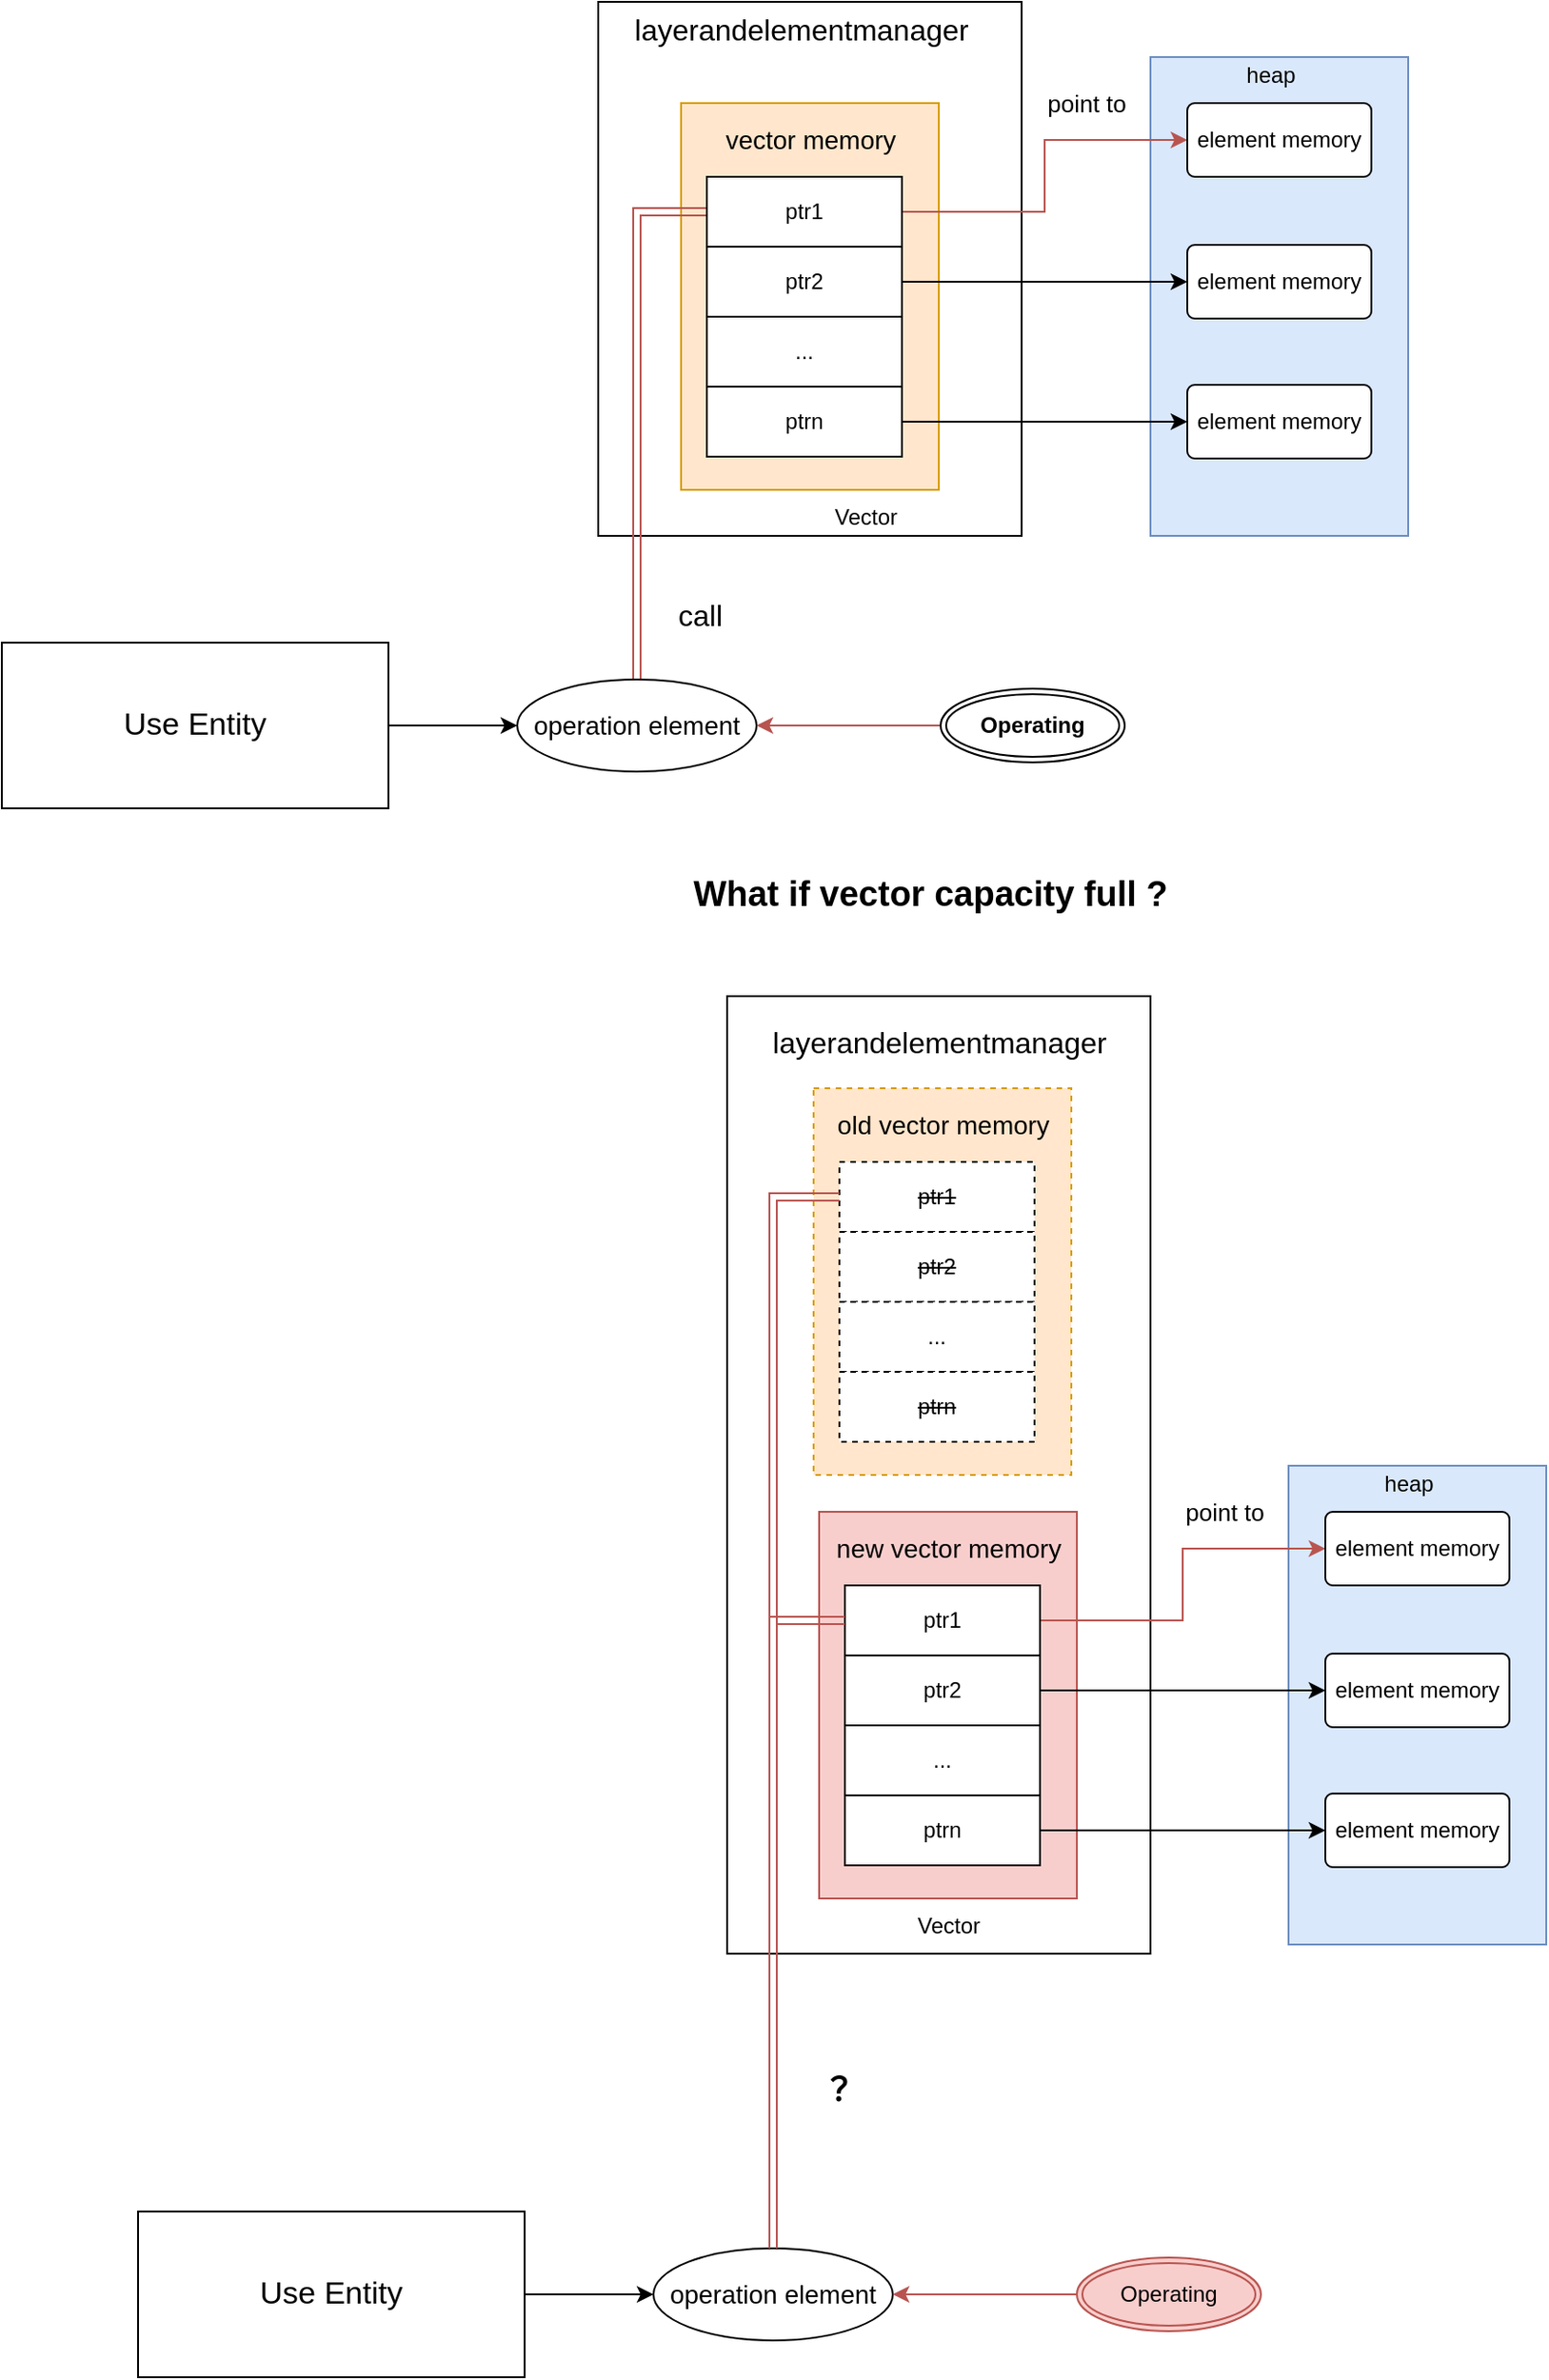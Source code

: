 <mxfile version="24.7.7">
  <diagram name="第 1 页" id="Ks2vNZVqEzAdOs3WgrEU">
    <mxGraphModel dx="2198" dy="786" grid="1" gridSize="10" guides="1" tooltips="1" connect="1" arrows="1" fold="1" page="1" pageScale="1" pageWidth="827" pageHeight="1169" math="0" shadow="0">
      <root>
        <mxCell id="0" />
        <mxCell id="1" parent="0" />
        <mxCell id="r0TrouKlHz-d5kefhsSM-1" value="" style="rounded=0;whiteSpace=wrap;html=1;fontSize=16;" vertex="1" parent="1">
          <mxGeometry x="250" y="100" width="230" height="290" as="geometry" />
        </mxCell>
        <mxCell id="r0TrouKlHz-d5kefhsSM-85" value="" style="rounded=0;whiteSpace=wrap;html=1;fillColor=#dae8fc;strokeColor=#6c8ebf;" vertex="1" parent="1">
          <mxGeometry x="550" y="130" width="140" height="260" as="geometry" />
        </mxCell>
        <mxCell id="r0TrouKlHz-d5kefhsSM-19" value="" style="rounded=0;whiteSpace=wrap;html=1;fillColor=#ffe6cc;strokeColor=#d79b00;" vertex="1" parent="1">
          <mxGeometry x="295" y="155" width="140" height="210" as="geometry" />
        </mxCell>
        <mxCell id="r0TrouKlHz-d5kefhsSM-14" style="edgeStyle=orthogonalEdgeStyle;rounded=0;orthogonalLoop=1;jettySize=auto;html=1;exitX=1;exitY=0.5;exitDx=0;exitDy=0;entryX=0;entryY=0.5;entryDx=0;entryDy=0;fillColor=#f8cecc;strokeColor=#b85450;" edge="1" parent="1" source="r0TrouKlHz-d5kefhsSM-81" target="r0TrouKlHz-d5kefhsSM-13">
          <mxGeometry relative="1" as="geometry">
            <mxPoint x="490" y="215" as="sourcePoint" />
          </mxGeometry>
        </mxCell>
        <mxCell id="r0TrouKlHz-d5kefhsSM-17" style="edgeStyle=orthogonalEdgeStyle;rounded=0;orthogonalLoop=1;jettySize=auto;html=1;exitX=1;exitY=0.5;exitDx=0;exitDy=0;entryX=0;entryY=0.5;entryDx=0;entryDy=0;" edge="1" parent="1" source="r0TrouKlHz-d5kefhsSM-82" target="r0TrouKlHz-d5kefhsSM-15">
          <mxGeometry relative="1" as="geometry">
            <mxPoint x="490" y="275" as="sourcePoint" />
          </mxGeometry>
        </mxCell>
        <mxCell id="r0TrouKlHz-d5kefhsSM-18" style="edgeStyle=orthogonalEdgeStyle;rounded=0;orthogonalLoop=1;jettySize=auto;html=1;exitX=1;exitY=0.5;exitDx=0;exitDy=0;entryX=0;entryY=0.5;entryDx=0;entryDy=0;" edge="1" parent="1" source="r0TrouKlHz-d5kefhsSM-84" target="r0TrouKlHz-d5kefhsSM-16">
          <mxGeometry relative="1" as="geometry">
            <mxPoint x="490" y="335" as="sourcePoint" />
          </mxGeometry>
        </mxCell>
        <mxCell id="r0TrouKlHz-d5kefhsSM-13" value="element memory" style="rounded=1;arcSize=10;whiteSpace=wrap;html=1;align=center;" vertex="1" parent="1">
          <mxGeometry x="570" y="155" width="100" height="40" as="geometry" />
        </mxCell>
        <mxCell id="r0TrouKlHz-d5kefhsSM-15" value="element memory" style="rounded=1;arcSize=10;whiteSpace=wrap;html=1;align=center;" vertex="1" parent="1">
          <mxGeometry x="570" y="232" width="100" height="40" as="geometry" />
        </mxCell>
        <mxCell id="r0TrouKlHz-d5kefhsSM-16" value="element memory" style="rounded=1;arcSize=10;whiteSpace=wrap;html=1;align=center;" vertex="1" parent="1">
          <mxGeometry x="570" y="308" width="100" height="40" as="geometry" />
        </mxCell>
        <mxCell id="r0TrouKlHz-d5kefhsSM-20" value="vector memory" style="text;html=1;align=center;verticalAlign=middle;resizable=0;points=[];autosize=1;strokeColor=none;fillColor=none;fontSize=14;" vertex="1" parent="1">
          <mxGeometry x="305" y="160" width="120" height="30" as="geometry" />
        </mxCell>
        <mxCell id="r0TrouKlHz-d5kefhsSM-21" value="point to" style="text;html=1;align=center;verticalAlign=middle;resizable=0;points=[];autosize=1;strokeColor=none;fillColor=none;fontSize=13;" vertex="1" parent="1">
          <mxGeometry x="480" y="140" width="70" height="30" as="geometry" />
        </mxCell>
        <mxCell id="r0TrouKlHz-d5kefhsSM-30" style="edgeStyle=orthogonalEdgeStyle;rounded=0;orthogonalLoop=1;jettySize=auto;html=1;exitX=1;exitY=0.5;exitDx=0;exitDy=0;entryX=0;entryY=0.5;entryDx=0;entryDy=0;" edge="1" parent="1" source="r0TrouKlHz-d5kefhsSM-23" target="r0TrouKlHz-d5kefhsSM-29">
          <mxGeometry relative="1" as="geometry" />
        </mxCell>
        <mxCell id="r0TrouKlHz-d5kefhsSM-23" value="Use Entity" style="whiteSpace=wrap;html=1;align=center;fontSize=17;" vertex="1" parent="1">
          <mxGeometry x="-74" y="448" width="210" height="90" as="geometry" />
        </mxCell>
        <mxCell id="r0TrouKlHz-d5kefhsSM-28" value="&lt;b&gt;What if vector capacity full ?&lt;/b&gt;" style="text;html=1;align=center;verticalAlign=middle;resizable=0;points=[];autosize=1;strokeColor=none;fillColor=none;fontSize=19;" vertex="1" parent="1">
          <mxGeometry x="290" y="565" width="280" height="40" as="geometry" />
        </mxCell>
        <mxCell id="r0TrouKlHz-d5kefhsSM-91" style="edgeStyle=orthogonalEdgeStyle;rounded=0;orthogonalLoop=1;jettySize=auto;html=1;exitX=0.5;exitY=0;exitDx=0;exitDy=0;entryX=0;entryY=0.5;entryDx=0;entryDy=0;fillColor=#f8cecc;strokeColor=#b85450;shape=link;" edge="1" parent="1" source="r0TrouKlHz-d5kefhsSM-29" target="r0TrouKlHz-d5kefhsSM-81">
          <mxGeometry relative="1" as="geometry" />
        </mxCell>
        <mxCell id="r0TrouKlHz-d5kefhsSM-29" value="operation element" style="ellipse;whiteSpace=wrap;html=1;align=center;fontSize=14;" vertex="1" parent="1">
          <mxGeometry x="206" y="468" width="130" height="50" as="geometry" />
        </mxCell>
        <mxCell id="r0TrouKlHz-d5kefhsSM-78" style="edgeStyle=orthogonalEdgeStyle;rounded=0;orthogonalLoop=1;jettySize=auto;html=1;exitX=0;exitY=0.5;exitDx=0;exitDy=0;entryX=1;entryY=0.5;entryDx=0;entryDy=0;fillColor=#f8cecc;strokeColor=#b85450;" edge="1" parent="1" source="r0TrouKlHz-d5kefhsSM-31" target="r0TrouKlHz-d5kefhsSM-29">
          <mxGeometry relative="1" as="geometry" />
        </mxCell>
        <mxCell id="r0TrouKlHz-d5kefhsSM-31" value="&lt;span&gt;Operating&lt;/span&gt;" style="ellipse;shape=doubleEllipse;margin=3;whiteSpace=wrap;html=1;align=center;fontStyle=1" vertex="1" parent="1">
          <mxGeometry x="436" y="473" width="100" height="40" as="geometry" />
        </mxCell>
        <mxCell id="r0TrouKlHz-d5kefhsSM-53" style="edgeStyle=orthogonalEdgeStyle;rounded=0;orthogonalLoop=1;jettySize=auto;html=1;exitX=1;exitY=0.5;exitDx=0;exitDy=0;entryX=0;entryY=0.5;entryDx=0;entryDy=0;" edge="1" parent="1" source="r0TrouKlHz-d5kefhsSM-54" target="r0TrouKlHz-d5kefhsSM-56">
          <mxGeometry relative="1" as="geometry" />
        </mxCell>
        <mxCell id="r0TrouKlHz-d5kefhsSM-54" value="Use Entity" style="whiteSpace=wrap;html=1;align=center;fontSize=17;" vertex="1" parent="1">
          <mxGeometry y="1300" width="210" height="90" as="geometry" />
        </mxCell>
        <mxCell id="r0TrouKlHz-d5kefhsSM-56" value="operation element" style="ellipse;whiteSpace=wrap;html=1;align=center;fontSize=14;" vertex="1" parent="1">
          <mxGeometry x="280" y="1320" width="130" height="50" as="geometry" />
        </mxCell>
        <mxCell id="r0TrouKlHz-d5kefhsSM-79" style="edgeStyle=orthogonalEdgeStyle;rounded=0;orthogonalLoop=1;jettySize=auto;html=1;exitX=0;exitY=0.5;exitDx=0;exitDy=0;entryX=1;entryY=0.5;entryDx=0;entryDy=0;fillColor=#f8cecc;strokeColor=#b85450;" edge="1" parent="1" source="r0TrouKlHz-d5kefhsSM-57" target="r0TrouKlHz-d5kefhsSM-56">
          <mxGeometry relative="1" as="geometry" />
        </mxCell>
        <mxCell id="r0TrouKlHz-d5kefhsSM-57" value="Operating" style="ellipse;shape=doubleEllipse;margin=3;whiteSpace=wrap;html=1;align=center;fillColor=#f8cecc;strokeColor=#b85450;" vertex="1" parent="1">
          <mxGeometry x="510" y="1325" width="100" height="40" as="geometry" />
        </mxCell>
        <mxCell id="r0TrouKlHz-d5kefhsSM-81" value="ptr1" style="rounded=0;whiteSpace=wrap;html=1;" vertex="1" parent="1">
          <mxGeometry x="309" y="195" width="106" height="38" as="geometry" />
        </mxCell>
        <mxCell id="r0TrouKlHz-d5kefhsSM-82" value="ptr2" style="rounded=0;whiteSpace=wrap;html=1;" vertex="1" parent="1">
          <mxGeometry x="309" y="233" width="106" height="38" as="geometry" />
        </mxCell>
        <mxCell id="r0TrouKlHz-d5kefhsSM-83" value="..." style="rounded=0;whiteSpace=wrap;html=1;" vertex="1" parent="1">
          <mxGeometry x="309" y="271" width="106" height="38" as="geometry" />
        </mxCell>
        <mxCell id="r0TrouKlHz-d5kefhsSM-84" value="ptrn" style="rounded=0;whiteSpace=wrap;html=1;" vertex="1" parent="1">
          <mxGeometry x="309" y="309" width="106" height="38" as="geometry" />
        </mxCell>
        <mxCell id="r0TrouKlHz-d5kefhsSM-86" value="heap" style="text;html=1;align=center;verticalAlign=middle;resizable=0;points=[];autosize=1;strokeColor=none;fillColor=none;" vertex="1" parent="1">
          <mxGeometry x="590" y="125" width="50" height="30" as="geometry" />
        </mxCell>
        <mxCell id="r0TrouKlHz-d5kefhsSM-87" value="Vector" style="text;html=1;align=center;verticalAlign=middle;resizable=0;points=[];autosize=1;strokeColor=none;fillColor=none;" vertex="1" parent="1">
          <mxGeometry x="365" y="365" width="60" height="30" as="geometry" />
        </mxCell>
        <mxCell id="r0TrouKlHz-d5kefhsSM-90" value="&lt;span style=&quot;font-size: 16px; text-wrap: wrap;&quot;&gt;layerandelementmanager&lt;/span&gt;" style="text;html=1;align=center;verticalAlign=middle;resizable=0;points=[];autosize=1;strokeColor=none;fillColor=none;" vertex="1" parent="1">
          <mxGeometry x="260" y="100" width="200" height="30" as="geometry" />
        </mxCell>
        <mxCell id="r0TrouKlHz-d5kefhsSM-92" value="call" style="text;html=1;align=center;verticalAlign=middle;resizable=0;points=[];autosize=1;strokeColor=none;fillColor=none;fontSize=16;" vertex="1" parent="1">
          <mxGeometry x="280" y="418" width="50" height="30" as="geometry" />
        </mxCell>
        <mxCell id="r0TrouKlHz-d5kefhsSM-93" value="" style="rounded=0;whiteSpace=wrap;html=1;fontSize=16;" vertex="1" parent="1">
          <mxGeometry x="320" y="640" width="230" height="520" as="geometry" />
        </mxCell>
        <mxCell id="r0TrouKlHz-d5kefhsSM-94" value="" style="rounded=0;whiteSpace=wrap;html=1;fillColor=#dae8fc;strokeColor=#6c8ebf;" vertex="1" parent="1">
          <mxGeometry x="625" y="895" width="140" height="260" as="geometry" />
        </mxCell>
        <mxCell id="r0TrouKlHz-d5kefhsSM-95" value="" style="rounded=0;whiteSpace=wrap;html=1;fillColor=#f8cecc;strokeColor=#b85450;" vertex="1" parent="1">
          <mxGeometry x="370" y="920" width="140" height="210" as="geometry" />
        </mxCell>
        <mxCell id="r0TrouKlHz-d5kefhsSM-96" style="edgeStyle=orthogonalEdgeStyle;rounded=0;orthogonalLoop=1;jettySize=auto;html=1;exitX=1;exitY=0.5;exitDx=0;exitDy=0;entryX=0;entryY=0.5;entryDx=0;entryDy=0;fillColor=#f8cecc;strokeColor=#b85450;" edge="1" parent="1" source="r0TrouKlHz-d5kefhsSM-104" target="r0TrouKlHz-d5kefhsSM-99">
          <mxGeometry relative="1" as="geometry">
            <mxPoint x="565" y="980" as="sourcePoint" />
          </mxGeometry>
        </mxCell>
        <mxCell id="r0TrouKlHz-d5kefhsSM-97" style="edgeStyle=orthogonalEdgeStyle;rounded=0;orthogonalLoop=1;jettySize=auto;html=1;exitX=1;exitY=0.5;exitDx=0;exitDy=0;entryX=0;entryY=0.5;entryDx=0;entryDy=0;" edge="1" parent="1" source="r0TrouKlHz-d5kefhsSM-105" target="r0TrouKlHz-d5kefhsSM-100">
          <mxGeometry relative="1" as="geometry">
            <mxPoint x="565" y="1040" as="sourcePoint" />
          </mxGeometry>
        </mxCell>
        <mxCell id="r0TrouKlHz-d5kefhsSM-98" style="edgeStyle=orthogonalEdgeStyle;rounded=0;orthogonalLoop=1;jettySize=auto;html=1;exitX=1;exitY=0.5;exitDx=0;exitDy=0;entryX=0;entryY=0.5;entryDx=0;entryDy=0;" edge="1" parent="1" source="r0TrouKlHz-d5kefhsSM-107" target="r0TrouKlHz-d5kefhsSM-101">
          <mxGeometry relative="1" as="geometry">
            <mxPoint x="565" y="1100" as="sourcePoint" />
          </mxGeometry>
        </mxCell>
        <mxCell id="r0TrouKlHz-d5kefhsSM-99" value="element memory" style="rounded=1;arcSize=10;whiteSpace=wrap;html=1;align=center;" vertex="1" parent="1">
          <mxGeometry x="645" y="920" width="100" height="40" as="geometry" />
        </mxCell>
        <mxCell id="r0TrouKlHz-d5kefhsSM-100" value="element memory" style="rounded=1;arcSize=10;whiteSpace=wrap;html=1;align=center;" vertex="1" parent="1">
          <mxGeometry x="645" y="997" width="100" height="40" as="geometry" />
        </mxCell>
        <mxCell id="r0TrouKlHz-d5kefhsSM-101" value="element memory" style="rounded=1;arcSize=10;whiteSpace=wrap;html=1;align=center;" vertex="1" parent="1">
          <mxGeometry x="645" y="1073" width="100" height="40" as="geometry" />
        </mxCell>
        <mxCell id="r0TrouKlHz-d5kefhsSM-102" value="new vector memory" style="text;html=1;align=center;verticalAlign=middle;resizable=0;points=[];autosize=1;strokeColor=none;fillColor=none;fontSize=14;" vertex="1" parent="1">
          <mxGeometry x="365" y="925" width="150" height="30" as="geometry" />
        </mxCell>
        <mxCell id="r0TrouKlHz-d5kefhsSM-103" value="point to" style="text;html=1;align=center;verticalAlign=middle;resizable=0;points=[];autosize=1;strokeColor=none;fillColor=none;fontSize=13;" vertex="1" parent="1">
          <mxGeometry x="555" y="905" width="70" height="30" as="geometry" />
        </mxCell>
        <mxCell id="r0TrouKlHz-d5kefhsSM-104" value="ptr1" style="rounded=0;whiteSpace=wrap;html=1;" vertex="1" parent="1">
          <mxGeometry x="384" y="960" width="106" height="38" as="geometry" />
        </mxCell>
        <mxCell id="r0TrouKlHz-d5kefhsSM-105" value="ptr2" style="rounded=0;whiteSpace=wrap;html=1;" vertex="1" parent="1">
          <mxGeometry x="384" y="998" width="106" height="38" as="geometry" />
        </mxCell>
        <mxCell id="r0TrouKlHz-d5kefhsSM-106" value="..." style="rounded=0;whiteSpace=wrap;html=1;" vertex="1" parent="1">
          <mxGeometry x="384" y="1036" width="106" height="38" as="geometry" />
        </mxCell>
        <mxCell id="r0TrouKlHz-d5kefhsSM-107" value="ptrn" style="rounded=0;whiteSpace=wrap;html=1;" vertex="1" parent="1">
          <mxGeometry x="384" y="1074" width="106" height="38" as="geometry" />
        </mxCell>
        <mxCell id="r0TrouKlHz-d5kefhsSM-108" value="heap" style="text;html=1;align=center;verticalAlign=middle;resizable=0;points=[];autosize=1;strokeColor=none;fillColor=none;" vertex="1" parent="1">
          <mxGeometry x="665" y="890" width="50" height="30" as="geometry" />
        </mxCell>
        <mxCell id="r0TrouKlHz-d5kefhsSM-109" value="Vector" style="text;html=1;align=center;verticalAlign=middle;resizable=0;points=[];autosize=1;strokeColor=none;fillColor=none;" vertex="1" parent="1">
          <mxGeometry x="410" y="1130" width="60" height="30" as="geometry" />
        </mxCell>
        <mxCell id="r0TrouKlHz-d5kefhsSM-110" value="&lt;span style=&quot;font-size: 16px; text-wrap: wrap;&quot;&gt;layerandelementmanager&lt;/span&gt;" style="text;html=1;align=center;verticalAlign=middle;resizable=0;points=[];autosize=1;strokeColor=none;fillColor=none;" vertex="1" parent="1">
          <mxGeometry x="335" y="650" width="200" height="30" as="geometry" />
        </mxCell>
        <mxCell id="r0TrouKlHz-d5kefhsSM-111" value="" style="rounded=0;whiteSpace=wrap;html=1;fillColor=#ffe6cc;strokeColor=#d79b00;dashed=1;" vertex="1" parent="1">
          <mxGeometry x="367" y="690" width="140" height="210" as="geometry" />
        </mxCell>
        <mxCell id="r0TrouKlHz-d5kefhsSM-112" value="old vector memory" style="text;html=1;align=center;verticalAlign=middle;resizable=0;points=[];autosize=1;strokeColor=none;fillColor=none;fontSize=14;dashed=1;" vertex="1" parent="1">
          <mxGeometry x="367" y="695" width="140" height="30" as="geometry" />
        </mxCell>
        <mxCell id="r0TrouKlHz-d5kefhsSM-113" value="&lt;strike&gt;ptr1&lt;/strike&gt;" style="rounded=0;whiteSpace=wrap;html=1;dashed=1;" vertex="1" parent="1">
          <mxGeometry x="381" y="730" width="106" height="38" as="geometry" />
        </mxCell>
        <mxCell id="r0TrouKlHz-d5kefhsSM-114" value="&lt;strike&gt;ptr2&lt;/strike&gt;" style="rounded=0;whiteSpace=wrap;html=1;dashed=1;" vertex="1" parent="1">
          <mxGeometry x="381" y="768" width="106" height="38" as="geometry" />
        </mxCell>
        <mxCell id="r0TrouKlHz-d5kefhsSM-115" value="..." style="rounded=0;whiteSpace=wrap;html=1;dashed=1;" vertex="1" parent="1">
          <mxGeometry x="381" y="806" width="106" height="38" as="geometry" />
        </mxCell>
        <mxCell id="r0TrouKlHz-d5kefhsSM-116" value="&lt;strike&gt;ptrn&lt;/strike&gt;" style="rounded=0;whiteSpace=wrap;html=1;dashed=1;" vertex="1" parent="1">
          <mxGeometry x="381" y="844" width="106" height="38" as="geometry" />
        </mxCell>
        <mxCell id="r0TrouKlHz-d5kefhsSM-117" style="edgeStyle=orthogonalEdgeStyle;rounded=0;orthogonalLoop=1;jettySize=auto;html=1;exitX=0.5;exitY=0;exitDx=0;exitDy=0;entryX=0;entryY=0.5;entryDx=0;entryDy=0;fillColor=#f8cecc;strokeColor=#b85450;shape=link;" edge="1" parent="1" source="r0TrouKlHz-d5kefhsSM-56" target="r0TrouKlHz-d5kefhsSM-113">
          <mxGeometry relative="1" as="geometry" />
        </mxCell>
        <mxCell id="r0TrouKlHz-d5kefhsSM-120" style="edgeStyle=orthogonalEdgeStyle;rounded=0;orthogonalLoop=1;jettySize=auto;html=1;exitX=0.5;exitY=0;exitDx=0;exitDy=0;entryX=0;entryY=0.5;entryDx=0;entryDy=0;shape=link;fillColor=#f8cecc;strokeColor=#b85450;" edge="1" parent="1" source="r0TrouKlHz-d5kefhsSM-56" target="r0TrouKlHz-d5kefhsSM-104">
          <mxGeometry relative="1" as="geometry" />
        </mxCell>
        <mxCell id="r0TrouKlHz-d5kefhsSM-121" value="&lt;b&gt;&lt;font style=&quot;font-size: 17px;&quot;&gt;？&lt;/font&gt;&lt;/b&gt;" style="text;html=1;align=center;verticalAlign=middle;resizable=0;points=[];autosize=1;strokeColor=none;fillColor=none;" vertex="1" parent="1">
          <mxGeometry x="360" y="1220" width="40" height="30" as="geometry" />
        </mxCell>
      </root>
    </mxGraphModel>
  </diagram>
</mxfile>
